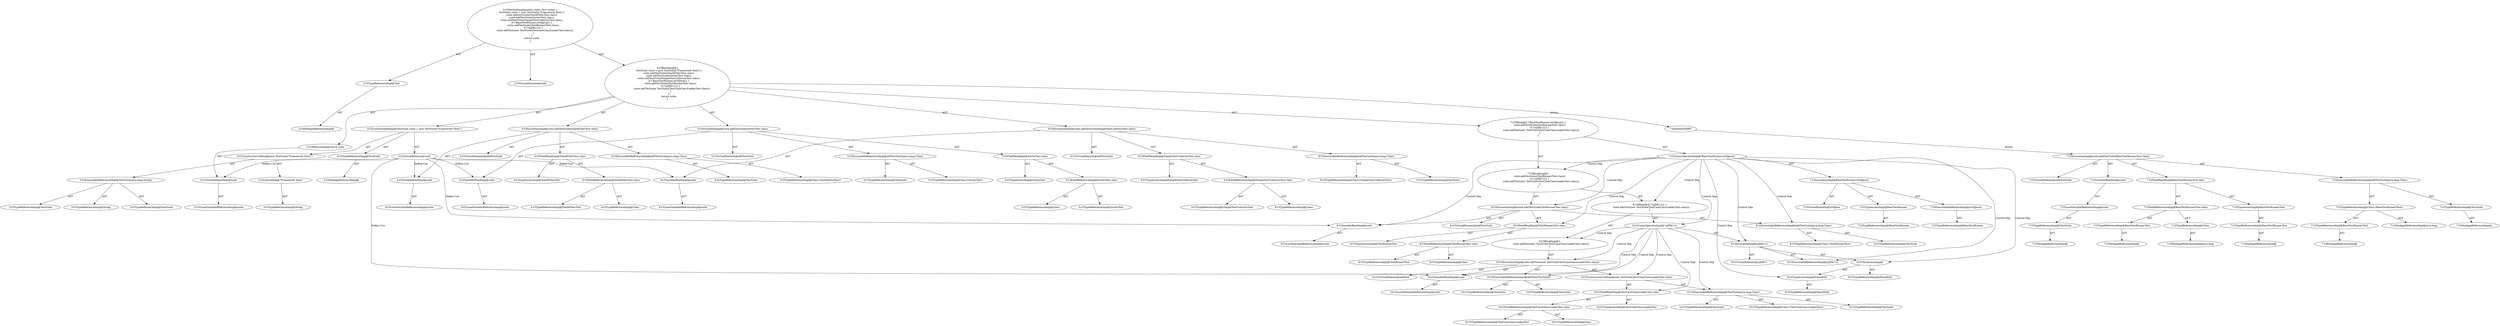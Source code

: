 digraph "suite#?" {
0 [label="2:CtTypeReferenceImpl@Test" shape=ellipse]
1 [label="2:CtPackageReferenceImpl@" shape=ellipse]
2 [label="2:CtVirtualElement@suite" shape=ellipse]
3 [label="3:CtTypeReferenceImpl@TestSuite" shape=ellipse]
4 [label="3:CtPackageReferenceImpl@" shape=ellipse]
5 [label="3:CtExecutableReferenceImpl@TestSuite(java.lang.String)" shape=ellipse]
6 [label="3:CtTypeReferenceImpl@TestSuite" shape=ellipse]
7 [label="3:CtTypeReferenceImpl@TestSuite" shape=ellipse]
8 [label="3:CtTypeReferenceImpl@String" shape=ellipse]
9 [label="3:CtLiteralImpl@\"Framework Tests\"" shape=ellipse]
10 [label="3:CtTypeReferenceImpl@String" shape=ellipse]
11 [label="3:CtConstructorCallImpl@new TestSuite(\"Framework Tests\")" shape=ellipse]
12 [label="3:CtVirtualElement@suite" shape=ellipse]
13 [label="3:CtLocalVariableImpl@TestSuite suite = new TestSuite(\"Framework Tests\")" shape=ellipse]
14 [label="4:CtExecutableReferenceImpl@addTestSuite(java.lang.Class)" shape=ellipse]
15 [label="4:CtTypeReferenceImpl@TestSuite" shape=ellipse]
16 [label="4:CtTypeReferenceImpl@Class<StackFilterTest>" shape=ellipse]
17 [label="4:CtVirtualElement@addTestSuite" shape=ellipse]
18 [label="4:CtVariableReadImpl@suite" shape=ellipse]
19 [label="4:CtLocalVariableReferenceImpl@suite" shape=ellipse]
20 [label="4:CtFieldReferenceImpl@StackFilterTest.class" shape=ellipse]
21 [label="4:CtTypeReferenceImpl@StackFilterTest" shape=ellipse]
22 [label="4:CtTypeReferenceImpl@Class" shape=ellipse]
23 [label="4:CtFieldReadImpl@StackFilterTest.class" shape=ellipse]
24 [label="4:CtTypeAccessImpl@StackFilterTest" shape=ellipse]
25 [label="4:CtInvocationImpl@suite.addTestSuite(StackFilterTest.class)" shape=ellipse]
26 [label="5:CtExecutableReferenceImpl@addTestSuite(java.lang.Class)" shape=ellipse]
27 [label="5:CtTypeReferenceImpl@TestSuite" shape=ellipse]
28 [label="5:CtTypeReferenceImpl@Class<SorterTest>" shape=ellipse]
29 [label="5:CtVirtualElement@addTestSuite" shape=ellipse]
30 [label="5:CtVariableReadImpl@suite" shape=ellipse]
31 [label="5:CtLocalVariableReferenceImpl@suite" shape=ellipse]
32 [label="5:CtFieldReferenceImpl@SorterTest.class" shape=ellipse]
33 [label="5:CtTypeReferenceImpl@SorterTest" shape=ellipse]
34 [label="5:CtTypeReferenceImpl@Class" shape=ellipse]
35 [label="5:CtFieldReadImpl@SorterTest.class" shape=ellipse]
36 [label="5:CtTypeAccessImpl@SorterTest" shape=ellipse]
37 [label="5:CtInvocationImpl@suite.addTestSuite(SorterTest.class)" shape=ellipse]
38 [label="6:CtExecutableReferenceImpl@addTestSuite(java.lang.Class)" shape=ellipse]
39 [label="6:CtTypeReferenceImpl@TestSuite" shape=ellipse]
40 [label="6:CtTypeReferenceImpl@Class<SimpleTestCollectorTest>" shape=ellipse]
41 [label="6:CtVirtualElement@addTestSuite" shape=ellipse]
42 [label="6:CtVariableReadImpl@suite" shape=ellipse]
43 [label="6:CtLocalVariableReferenceImpl@suite" shape=ellipse]
44 [label="6:CtFieldReferenceImpl@SimpleTestCollectorTest.class" shape=ellipse]
45 [label="6:CtTypeReferenceImpl@SimpleTestCollectorTest" shape=ellipse]
46 [label="6:CtTypeReferenceImpl@Class" shape=ellipse]
47 [label="6:CtFieldReadImpl@SimpleTestCollectorTest.class" shape=ellipse]
48 [label="6:CtTypeAccessImpl@SimpleTestCollectorTest" shape=ellipse]
49 [label="6:CtInvocationImpl@suite.addTestSuite(SimpleTestCollectorTest.class)" shape=ellipse]
50 [label="7:CtExecutableReferenceImpl@inVAJava()" shape=ellipse]
51 [label="7:CtTypeReferenceImpl@BaseTestRunner" shape=ellipse]
52 [label="7:CtVirtualElement@inVAJava" shape=ellipse]
53 [label="7:CtTypeAccessImpl@BaseTestRunner" shape=ellipse]
54 [label="7:CtTypeReferenceImpl@BaseTestRunner" shape=ellipse]
55 [label="7:CtInvocationImpl@BaseTestRunner.inVAJava()" shape=ellipse]
56 [label="7:CtUnaryOperatorImpl@!BaseTestRunner.inVAJava()" shape=ellipse]
57 [label="8:CtExecutableReferenceImpl@addTestSuite(java.lang.Class)" shape=ellipse]
58 [label="8:CtTypeReferenceImpl@TestSuite" shape=ellipse]
59 [label="8:CtTypeReferenceImpl@Class<TextRunnerTest>" shape=ellipse]
60 [label="8:CtVirtualElement@addTestSuite" shape=ellipse]
61 [label="8:CtVariableReadImpl@suite" shape=ellipse]
62 [label="8:CtLocalVariableReferenceImpl@suite" shape=ellipse]
63 [label="8:CtFieldReferenceImpl@TextRunnerTest.class" shape=ellipse]
64 [label="8:CtTypeReferenceImpl@TextRunnerTest" shape=ellipse]
65 [label="8:CtTypeReferenceImpl@Class" shape=ellipse]
66 [label="8:CtFieldReadImpl@TextRunnerTest.class" shape=ellipse]
67 [label="8:CtTypeAccessImpl@TextRunnerTest" shape=ellipse]
68 [label="8:CtInvocationImpl@suite.addTestSuite(TextRunnerTest.class)" shape=ellipse]
69 [label="9:CtExecutableReferenceImpl@isJDK11()" shape=ellipse]
70 [label="9:CtVirtualElement@isJDK11" shape=ellipse]
71 [label="9:CtTypeAccessImpl@PlaceHold" shape=ellipse]
72 [label="9:CtTypeReferenceImpl@PlaceHold" shape=ellipse]
73 [label="9:CtThisAccessImpl@" shape=ellipse]
74 [label="9:CtTypeReferenceImpl@PlaceHold" shape=ellipse]
75 [label="9:CtInvocationImpl@isJDK11()" shape=ellipse]
76 [label="9:CtUnaryOperatorImpl@!isJDK11()" shape=ellipse]
77 [label="10:CtExecutableReferenceImpl@addTest(TestSuite)" shape=ellipse]
78 [label="10:CtTypeReferenceImpl@TestSuite" shape=ellipse]
79 [label="10:CtTypeReferenceImpl@TestSuite" shape=ellipse]
80 [label="10:CtVirtualElement@addTest" shape=ellipse]
81 [label="10:CtVariableReadImpl@suite" shape=ellipse]
82 [label="10:CtLocalVariableReferenceImpl@suite" shape=ellipse]
83 [label="10:CtExecutableReferenceImpl@TestSuite(java.lang.Class)" shape=ellipse]
84 [label="10:CtTypeReferenceImpl@TestSuite" shape=ellipse]
85 [label="10:CtTypeReferenceImpl@TestSuite" shape=ellipse]
86 [label="10:CtTypeReferenceImpl@Class<TestCaseClassLoaderTest>" shape=ellipse]
87 [label="10:CtFieldReferenceImpl@TestCaseClassLoaderTest.class" shape=ellipse]
88 [label="10:CtTypeReferenceImpl@TestCaseClassLoaderTest" shape=ellipse]
89 [label="10:CtTypeReferenceImpl@Class" shape=ellipse]
90 [label="10:CtFieldReadImpl@TestCaseClassLoaderTest.class" shape=ellipse]
91 [label="10:CtTypeAccessImpl@TestCaseClassLoaderTest" shape=ellipse]
92 [label="10:CtConstructorCallImpl@new TestSuite(TestCaseClassLoaderTest.class)" shape=ellipse]
93 [label="10:CtInvocationImpl@suite.addTest(new TestSuite(TestCaseClassLoaderTest.class))" shape=ellipse]
94 [label="9:CtBlockImpl@\{
    suite.addTest(new TestSuite(TestCaseClassLoaderTest.class));
\}" shape=ellipse]
95 [label="9:CtIfImpl@if (!isJDK11()) \{
    suite.addTest(new TestSuite(TestCaseClassLoaderTest.class));
\}" shape=ellipse]
96 [label="7:CtBlockImpl@\{
    suite.addTestSuite(TextRunnerTest.class);
    if (!isJDK11()) \{
        suite.addTest(new TestSuite(TestCaseClassLoaderTest.class));
    \}
\}" shape=ellipse]
97 [label="7:CtIfImpl@if (!BaseTestRunner.inVAJava()) \{
    suite.addTestSuite(TextRunnerTest.class);
    if (!isJDK11()) \{
        suite.addTest(new TestSuite(TestCaseClassLoaderTest.class));
    \}
\}" shape=ellipse]
98 [label="13:CtVariableReadImpl@suite" shape=ellipse]
99 [label="13:CtLocalVariableReferenceImpl@suite" shape=ellipse]
100 [label="13:CtReturnImpl@return suite" shape=ellipse]
101 [label="2:CtBlockImpl@\{
    TestSuite suite = new TestSuite(\"Framework Tests\");
    suite.addTestSuite(StackFilterTest.class);
    suite.addTestSuite(SorterTest.class);
    suite.addTestSuite(SimpleTestCollectorTest.class);
    if (!BaseTestRunner.inVAJava()) \{
        suite.addTestSuite(TextRunnerTest.class);
        if (!isJDK11()) \{
            suite.addTest(new TestSuite(TestCaseClassLoaderTest.class));
        \}
    \}
    return suite;
\}" shape=ellipse]
102 [label="2:CtMethodImpl@public static Test suite() \{
    TestSuite suite = new TestSuite(\"Framework Tests\");
    suite.addTestSuite(StackFilterTest.class);
    suite.addTestSuite(SorterTest.class);
    suite.addTestSuite(SimpleTestCollectorTest.class);
    if (!BaseTestRunner.inVAJava()) \{
        suite.addTestSuite(TextRunnerTest.class);
        if (!isJDK11()) \{
            suite.addTest(new TestSuite(TestCaseClassLoaderTest.class));
        \}
    \}
    return suite;
\}" shape=ellipse]
103 [label="7:Insert@INSERT" shape=ellipse]
104 [label="7:CtPackageReferenceImpl@" shape=ellipse]
105 [label="7:CtTypeReferenceImpl@TestSuite" shape=ellipse]
106 [label="7:CtLocalVariableReferenceImpl@suite" shape=ellipse]
107 [label="7:CtVariableReadImpl@suite" shape=ellipse]
108 [label="7:CtPackageReferenceImpl@" shape=ellipse]
109 [label="7:CtTypeReferenceImpl@TestSuite" shape=ellipse]
110 [label="7:CtPackageReferenceImpl@java.lang" shape=ellipse]
111 [label="7:CtPackageReferenceImpl@" shape=ellipse]
112 [label="7:CtTypeReferenceImpl@BaseTestRunnerTest" shape=ellipse]
113 [label="7:CtTypeReferenceImpl@Class<BaseTestRunnerTest>" shape=ellipse]
114 [label="7:CtExecutableReferenceImpl@addTestSuite(java.lang.Class)" shape=ellipse]
115 [label="7:CtPackageReferenceImpl@" shape=ellipse]
116 [label="7:CtTypeReferenceImpl@BaseTestRunnerTest" shape=ellipse]
117 [label="7:CtTypeAccessImpl@BaseTestRunnerTest" shape=ellipse]
118 [label="7:CtPackageReferenceImpl@" shape=ellipse]
119 [label="7:CtTypeReferenceImpl@BaseTestRunnerTest" shape=ellipse]
120 [label="7:CtPackageReferenceImpl@java.lang" shape=ellipse]
121 [label="7:CtTypeReferenceImpl@Class" shape=ellipse]
122 [label="7:CtFieldReferenceImpl@BaseTestRunnerTest.class" shape=ellipse]
123 [label="7:CtFieldReadImpl@BaseTestRunnerTest.class" shape=ellipse]
124 [label="7:CtInvocationImpl@suite.addTestSuite(BaseTestRunnerTest.class)" shape=ellipse]
125 [label="7:CtVirtualElement@addTestSuite" shape=ellipse]
0 -> 1 [label="AST"];
3 -> 4 [label="AST"];
5 -> 6 [label="AST"];
5 -> 7 [label="AST"];
5 -> 8 [label="AST"];
9 -> 10 [label="AST"];
11 -> 5 [label="AST"];
11 -> 9 [label="AST"];
12 -> 18 [label="Define-Use"];
12 -> 30 [label="Define-Use"];
12 -> 42 [label="Define-Use"];
12 -> 61 [label="Define-Use"];
12 -> 81 [label="Define-Use"];
12 -> 98 [label="Define-Use"];
13 -> 12 [label="AST"];
13 -> 3 [label="AST"];
13 -> 11 [label="AST"];
14 -> 15 [label="AST"];
14 -> 16 [label="AST"];
18 -> 19 [label="AST"];
20 -> 21 [label="AST"];
20 -> 22 [label="AST"];
23 -> 24 [label="AST"];
23 -> 20 [label="AST"];
25 -> 17 [label="AST"];
25 -> 18 [label="AST"];
25 -> 14 [label="AST"];
25 -> 23 [label="AST"];
26 -> 27 [label="AST"];
26 -> 28 [label="AST"];
30 -> 31 [label="AST"];
32 -> 33 [label="AST"];
32 -> 34 [label="AST"];
35 -> 36 [label="AST"];
35 -> 32 [label="AST"];
37 -> 29 [label="AST"];
37 -> 30 [label="AST"];
37 -> 26 [label="AST"];
37 -> 35 [label="AST"];
38 -> 39 [label="AST"];
38 -> 40 [label="AST"];
42 -> 43 [label="AST"];
44 -> 45 [label="AST"];
44 -> 46 [label="AST"];
47 -> 48 [label="AST"];
47 -> 44 [label="AST"];
49 -> 41 [label="AST"];
49 -> 42 [label="AST"];
49 -> 38 [label="AST"];
49 -> 47 [label="AST"];
50 -> 51 [label="AST"];
53 -> 54 [label="AST"];
55 -> 52 [label="AST"];
55 -> 53 [label="AST"];
55 -> 50 [label="AST"];
56 -> 55 [label="AST"];
56 -> 96 [label="Control Dep"];
56 -> 68 [label="Control Dep"];
56 -> 57 [label="Control Dep"];
56 -> 61 [label="Control Dep"];
56 -> 66 [label="Control Dep"];
56 -> 95 [label="Control Dep"];
56 -> 76 [label="Control Dep"];
56 -> 75 [label="Control Dep"];
56 -> 69 [label="Control Dep"];
56 -> 73 [label="Control Dep"];
56 -> 71 [label="Control Dep"];
57 -> 58 [label="AST"];
57 -> 59 [label="AST"];
61 -> 62 [label="AST"];
63 -> 64 [label="AST"];
63 -> 65 [label="AST"];
66 -> 67 [label="AST"];
66 -> 63 [label="AST"];
68 -> 60 [label="AST"];
68 -> 61 [label="AST"];
68 -> 57 [label="AST"];
68 -> 66 [label="AST"];
71 -> 72 [label="AST"];
73 -> 74 [label="AST"];
73 -> 71 [label="AST"];
75 -> 70 [label="AST"];
75 -> 73 [label="AST"];
75 -> 69 [label="AST"];
76 -> 75 [label="AST"];
76 -> 94 [label="Control Dep"];
76 -> 93 [label="Control Dep"];
76 -> 77 [label="Control Dep"];
76 -> 81 [label="Control Dep"];
76 -> 92 [label="Control Dep"];
76 -> 83 [label="Control Dep"];
76 -> 90 [label="Control Dep"];
77 -> 78 [label="AST"];
77 -> 79 [label="AST"];
81 -> 82 [label="AST"];
83 -> 84 [label="AST"];
83 -> 85 [label="AST"];
83 -> 86 [label="AST"];
87 -> 88 [label="AST"];
87 -> 89 [label="AST"];
90 -> 91 [label="AST"];
90 -> 87 [label="AST"];
92 -> 83 [label="AST"];
92 -> 90 [label="AST"];
93 -> 80 [label="AST"];
93 -> 81 [label="AST"];
93 -> 77 [label="AST"];
93 -> 92 [label="AST"];
94 -> 93 [label="AST"];
95 -> 76 [label="AST"];
95 -> 94 [label="AST"];
96 -> 68 [label="AST"];
96 -> 95 [label="AST"];
97 -> 56 [label="AST"];
97 -> 96 [label="AST"];
98 -> 99 [label="AST"];
100 -> 98 [label="AST"];
101 -> 13 [label="AST"];
101 -> 25 [label="AST"];
101 -> 37 [label="AST"];
101 -> 49 [label="AST"];
101 -> 97 [label="AST"];
101 -> 100 [label="AST"];
101 -> 103 [label="Action"];
102 -> 2 [label="AST"];
102 -> 0 [label="AST"];
102 -> 101 [label="AST"];
103 -> 124 [label="Action"];
105 -> 104 [label="AST"];
106 -> 105 [label="AST"];
107 -> 106 [label="AST"];
109 -> 108 [label="AST"];
112 -> 111 [label="AST"];
113 -> 110 [label="AST"];
113 -> 112 [label="AST"];
114 -> 109 [label="AST"];
114 -> 113 [label="AST"];
116 -> 115 [label="AST"];
117 -> 116 [label="AST"];
119 -> 118 [label="AST"];
121 -> 120 [label="AST"];
122 -> 119 [label="AST"];
122 -> 121 [label="AST"];
123 -> 117 [label="AST"];
123 -> 122 [label="AST"];
124 -> 125 [label="AST"];
124 -> 107 [label="AST"];
124 -> 114 [label="AST"];
124 -> 123 [label="AST"];
}